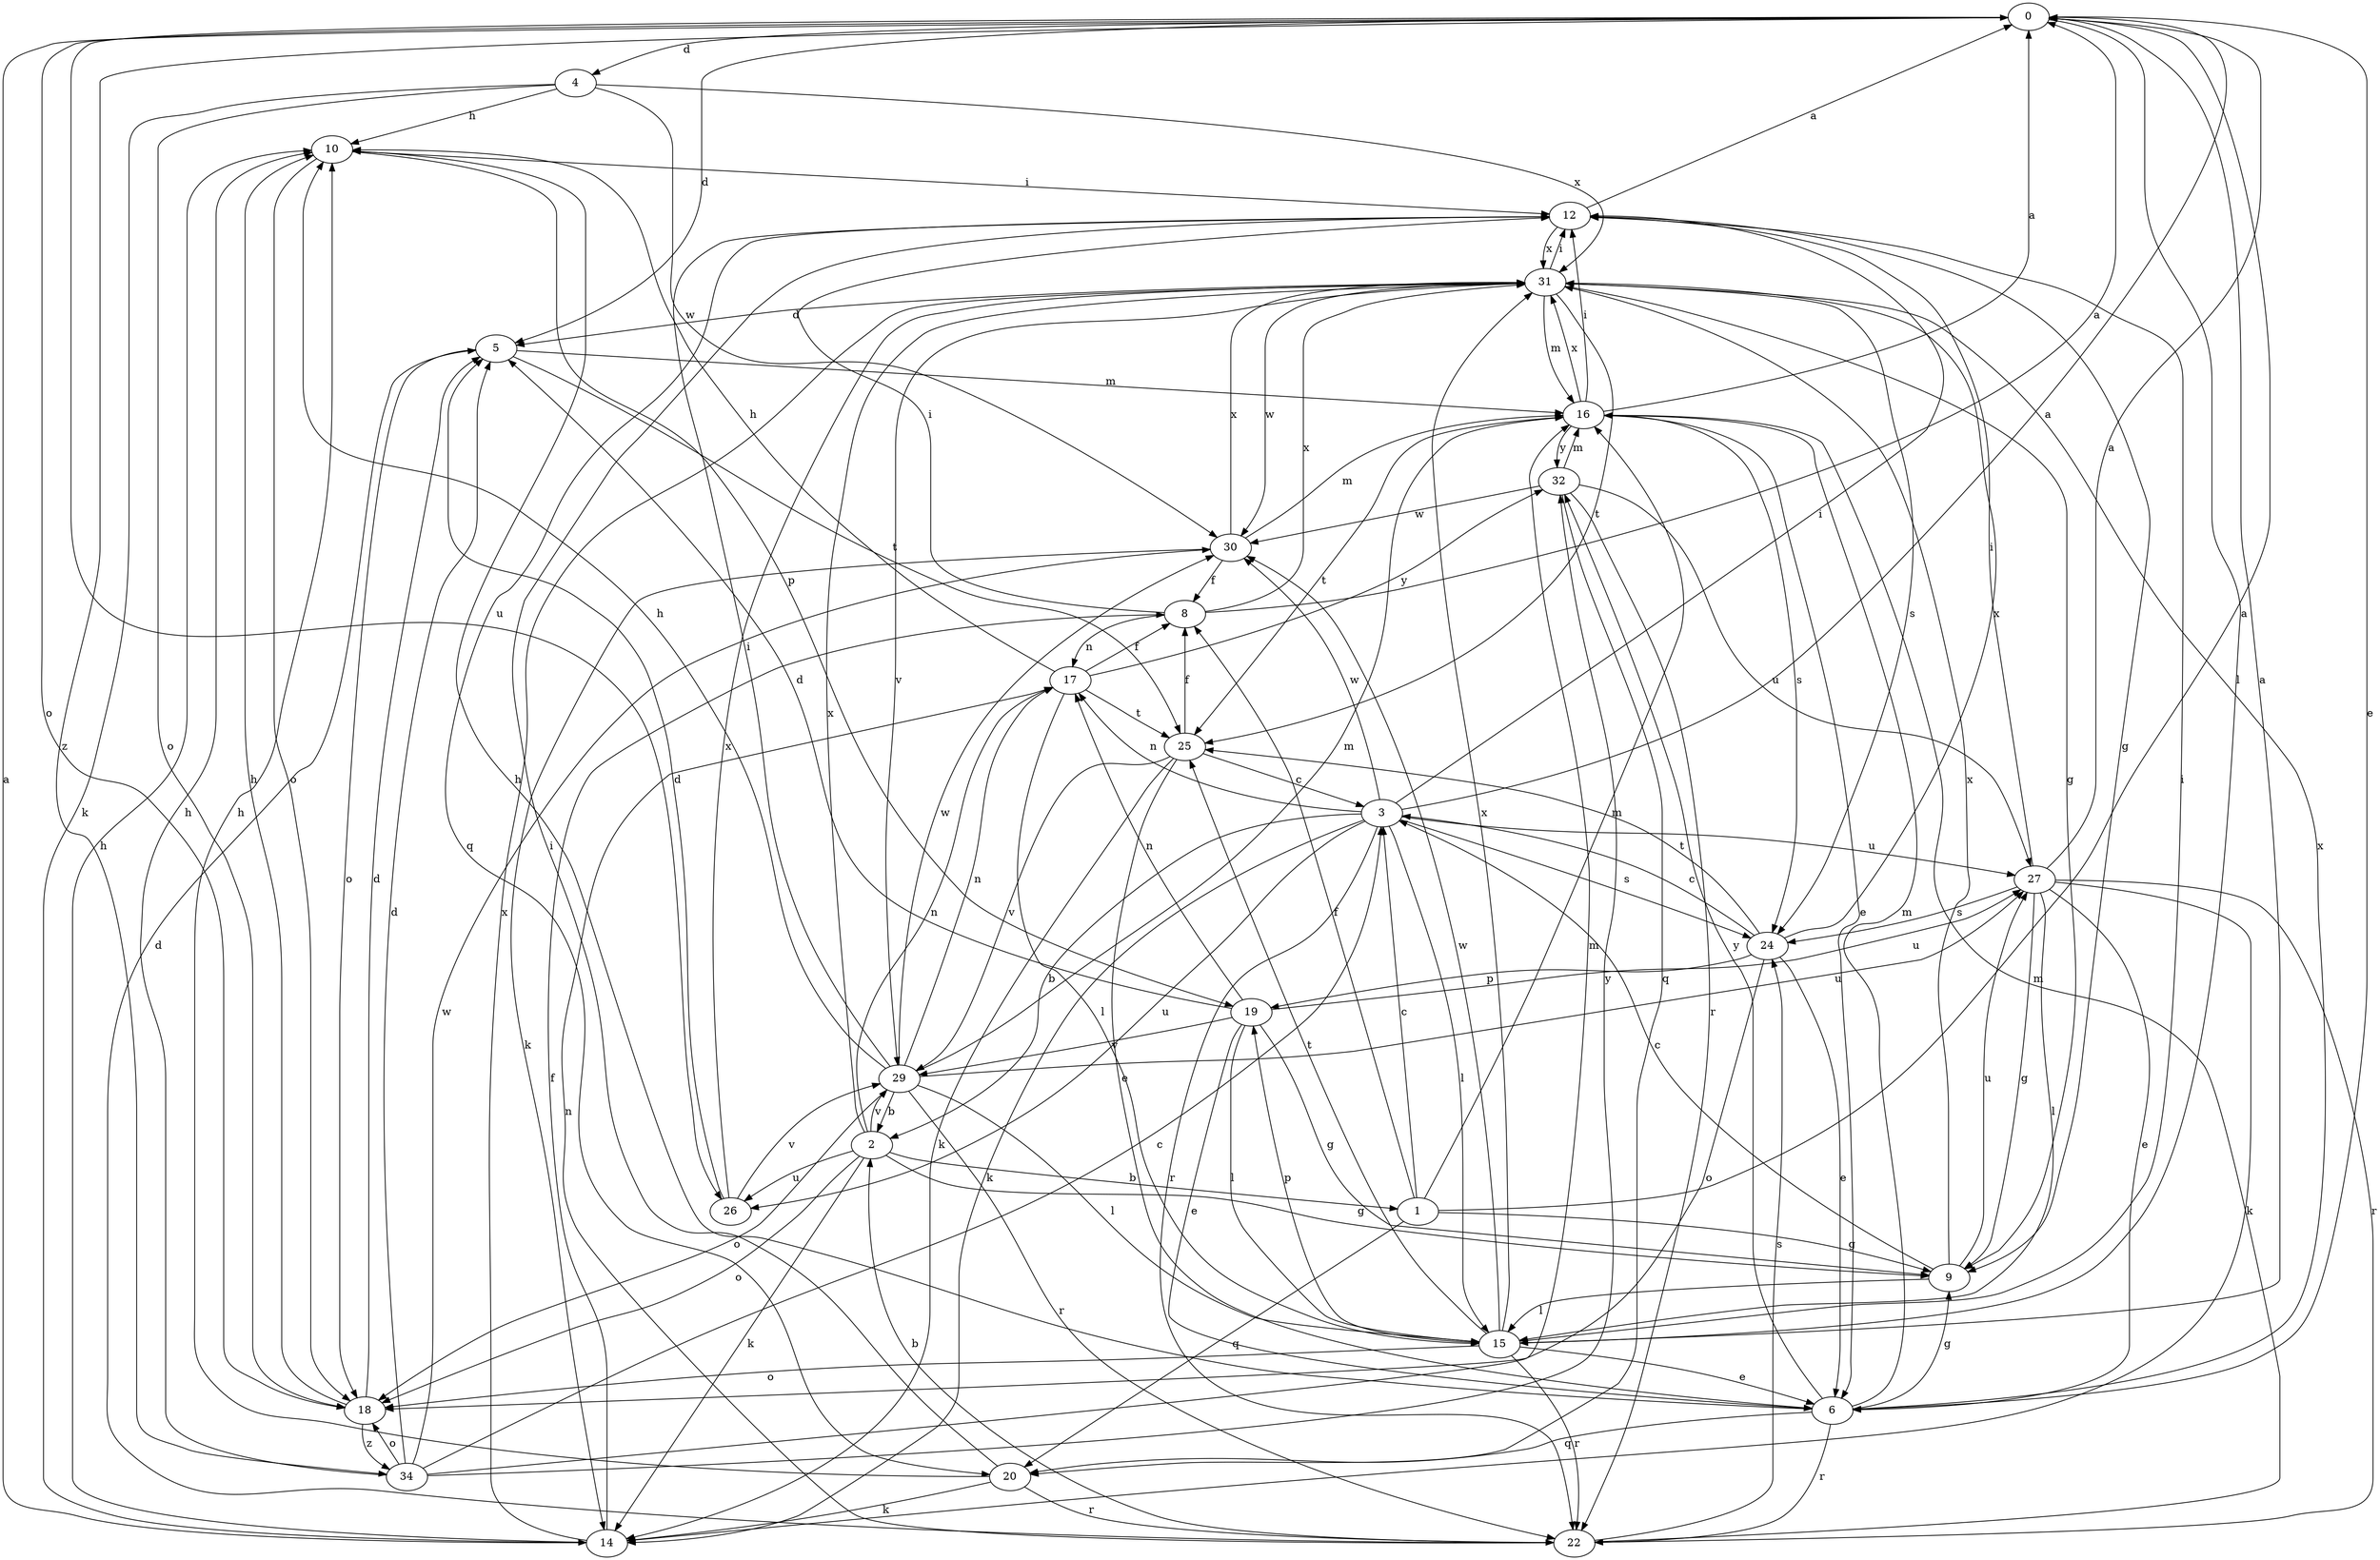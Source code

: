 strict digraph  {
0;
1;
2;
3;
4;
5;
6;
8;
9;
10;
12;
14;
15;
16;
17;
18;
19;
20;
22;
24;
25;
26;
27;
29;
30;
31;
32;
34;
0 -> 4  [label=d];
0 -> 5  [label=d];
0 -> 6  [label=e];
0 -> 15  [label=l];
0 -> 18  [label=o];
0 -> 26  [label=u];
0 -> 34  [label=z];
1 -> 0  [label=a];
1 -> 3  [label=c];
1 -> 8  [label=f];
1 -> 9  [label=g];
1 -> 16  [label=m];
1 -> 20  [label=q];
2 -> 1  [label=b];
2 -> 9  [label=g];
2 -> 14  [label=k];
2 -> 17  [label=n];
2 -> 18  [label=o];
2 -> 26  [label=u];
2 -> 29  [label=v];
2 -> 31  [label=x];
3 -> 0  [label=a];
3 -> 2  [label=b];
3 -> 12  [label=i];
3 -> 14  [label=k];
3 -> 15  [label=l];
3 -> 17  [label=n];
3 -> 22  [label=r];
3 -> 24  [label=s];
3 -> 26  [label=u];
3 -> 27  [label=u];
3 -> 30  [label=w];
4 -> 10  [label=h];
4 -> 14  [label=k];
4 -> 18  [label=o];
4 -> 30  [label=w];
4 -> 31  [label=x];
5 -> 16  [label=m];
5 -> 18  [label=o];
5 -> 25  [label=t];
6 -> 9  [label=g];
6 -> 10  [label=h];
6 -> 16  [label=m];
6 -> 20  [label=q];
6 -> 22  [label=r];
6 -> 31  [label=x];
6 -> 32  [label=y];
8 -> 0  [label=a];
8 -> 12  [label=i];
8 -> 17  [label=n];
8 -> 31  [label=x];
9 -> 3  [label=c];
9 -> 15  [label=l];
9 -> 27  [label=u];
9 -> 31  [label=x];
10 -> 12  [label=i];
10 -> 18  [label=o];
10 -> 19  [label=p];
12 -> 0  [label=a];
12 -> 9  [label=g];
12 -> 20  [label=q];
12 -> 31  [label=x];
14 -> 0  [label=a];
14 -> 8  [label=f];
14 -> 10  [label=h];
14 -> 31  [label=x];
15 -> 0  [label=a];
15 -> 6  [label=e];
15 -> 12  [label=i];
15 -> 18  [label=o];
15 -> 19  [label=p];
15 -> 22  [label=r];
15 -> 25  [label=t];
15 -> 30  [label=w];
15 -> 31  [label=x];
16 -> 0  [label=a];
16 -> 6  [label=e];
16 -> 12  [label=i];
16 -> 24  [label=s];
16 -> 25  [label=t];
16 -> 31  [label=x];
16 -> 32  [label=y];
17 -> 8  [label=f];
17 -> 10  [label=h];
17 -> 15  [label=l];
17 -> 25  [label=t];
17 -> 32  [label=y];
18 -> 5  [label=d];
18 -> 10  [label=h];
18 -> 34  [label=z];
19 -> 5  [label=d];
19 -> 6  [label=e];
19 -> 9  [label=g];
19 -> 15  [label=l];
19 -> 17  [label=n];
19 -> 27  [label=u];
19 -> 29  [label=v];
20 -> 10  [label=h];
20 -> 12  [label=i];
20 -> 14  [label=k];
20 -> 22  [label=r];
22 -> 2  [label=b];
22 -> 5  [label=d];
22 -> 16  [label=m];
22 -> 17  [label=n];
22 -> 24  [label=s];
24 -> 3  [label=c];
24 -> 6  [label=e];
24 -> 18  [label=o];
24 -> 19  [label=p];
24 -> 25  [label=t];
24 -> 31  [label=x];
25 -> 3  [label=c];
25 -> 6  [label=e];
25 -> 8  [label=f];
25 -> 14  [label=k];
25 -> 29  [label=v];
26 -> 5  [label=d];
26 -> 29  [label=v];
26 -> 31  [label=x];
27 -> 0  [label=a];
27 -> 6  [label=e];
27 -> 9  [label=g];
27 -> 12  [label=i];
27 -> 14  [label=k];
27 -> 15  [label=l];
27 -> 22  [label=r];
27 -> 24  [label=s];
29 -> 2  [label=b];
29 -> 10  [label=h];
29 -> 12  [label=i];
29 -> 15  [label=l];
29 -> 16  [label=m];
29 -> 17  [label=n];
29 -> 18  [label=o];
29 -> 22  [label=r];
29 -> 27  [label=u];
29 -> 30  [label=w];
30 -> 8  [label=f];
30 -> 14  [label=k];
30 -> 16  [label=m];
30 -> 31  [label=x];
31 -> 5  [label=d];
31 -> 9  [label=g];
31 -> 12  [label=i];
31 -> 16  [label=m];
31 -> 24  [label=s];
31 -> 25  [label=t];
31 -> 29  [label=v];
31 -> 30  [label=w];
32 -> 16  [label=m];
32 -> 20  [label=q];
32 -> 22  [label=r];
32 -> 27  [label=u];
32 -> 30  [label=w];
34 -> 3  [label=c];
34 -> 5  [label=d];
34 -> 10  [label=h];
34 -> 16  [label=m];
34 -> 18  [label=o];
34 -> 30  [label=w];
34 -> 32  [label=y];
}

